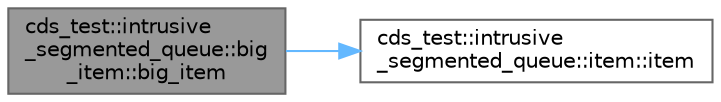 digraph "cds_test::intrusive_segmented_queue::big_item::big_item"
{
 // LATEX_PDF_SIZE
  bgcolor="transparent";
  edge [fontname=Helvetica,fontsize=10,labelfontname=Helvetica,labelfontsize=10];
  node [fontname=Helvetica,fontsize=10,shape=box,height=0.2,width=0.4];
  rankdir="LR";
  Node1 [id="Node000001",label="cds_test::intrusive\l_segmented_queue::big\l_item::big_item",height=0.2,width=0.4,color="gray40", fillcolor="grey60", style="filled", fontcolor="black",tooltip=" "];
  Node1 -> Node2 [id="edge1_Node000001_Node000002",color="steelblue1",style="solid",tooltip=" "];
  Node2 [id="Node000002",label="cds_test::intrusive\l_segmented_queue::item::item",height=0.2,width=0.4,color="grey40", fillcolor="white", style="filled",URL="$structcds__test_1_1intrusive__segmented__queue_1_1item.html#a4fd4af774422add1edb7d42a79221444",tooltip=" "];
}
